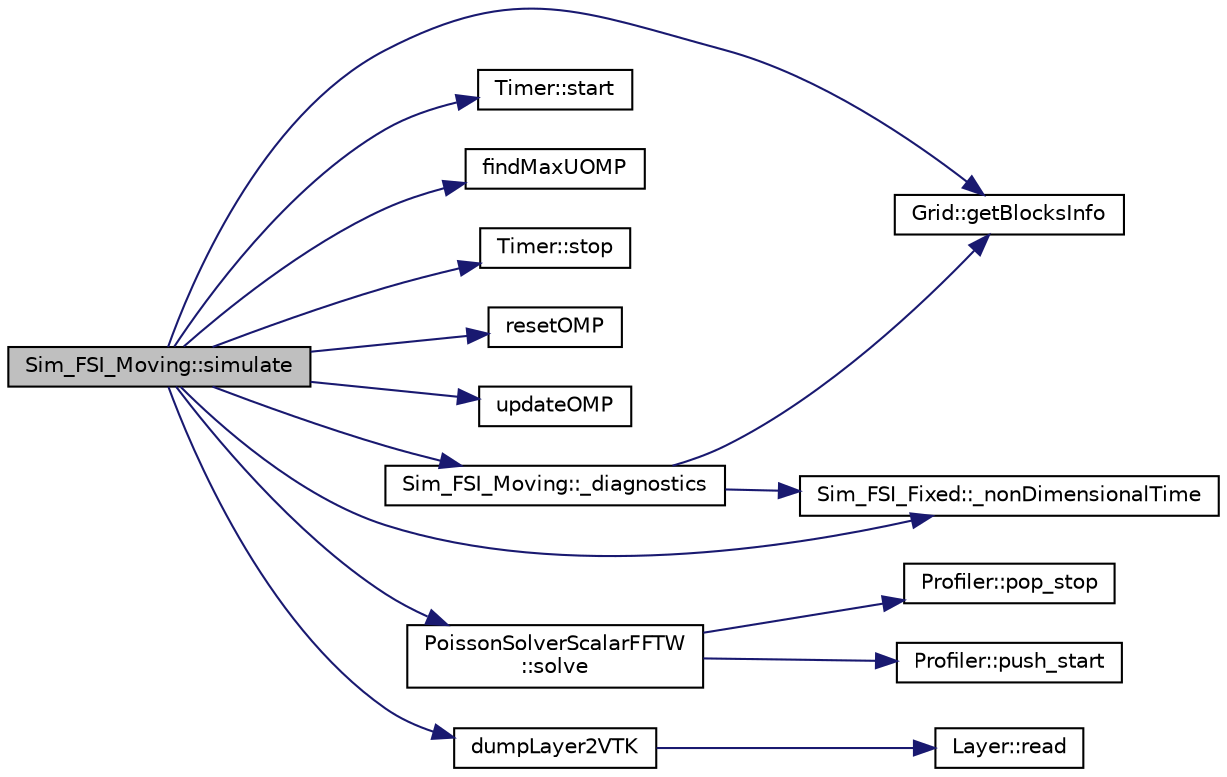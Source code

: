 digraph "Sim_FSI_Moving::simulate"
{
  edge [fontname="Helvetica",fontsize="10",labelfontname="Helvetica",labelfontsize="10"];
  node [fontname="Helvetica",fontsize="10",shape=record];
  rankdir="LR";
  Node1 [label="Sim_FSI_Moving::simulate",height=0.2,width=0.4,color="black", fillcolor="grey75", style="filled", fontcolor="black"];
  Node1 -> Node2 [color="midnightblue",fontsize="10",style="solid",fontname="Helvetica"];
  Node2 [label="Grid::getBlocksInfo",height=0.2,width=0.4,color="black", fillcolor="white", style="filled",URL="$class_grid.html#a39aa8cb7fad1abcfe40fdd77d9b72d8a"];
  Node1 -> Node3 [color="midnightblue",fontsize="10",style="solid",fontname="Helvetica"];
  Node3 [label="Timer::start",height=0.2,width=0.4,color="black", fillcolor="white", style="filled",URL="$class_timer.html#a3a8b5272198d029779dc9302a54305a8"];
  Node1 -> Node4 [color="midnightblue",fontsize="10",style="solid",fontname="Helvetica"];
  Node4 [label="findMaxUOMP",height=0.2,width=0.4,color="black", fillcolor="white", style="filled",URL="$_process_operators_o_m_p_8cpp.html#a724263ca8e97a359a03a82350dce88a1"];
  Node1 -> Node5 [color="midnightblue",fontsize="10",style="solid",fontname="Helvetica"];
  Node5 [label="Timer::stop",height=0.2,width=0.4,color="black", fillcolor="white", style="filled",URL="$class_timer.html#a988f79aa183d9d5473c13106f5babe48"];
  Node1 -> Node6 [color="midnightblue",fontsize="10",style="solid",fontname="Helvetica"];
  Node6 [label="resetOMP",height=0.2,width=0.4,color="black", fillcolor="white", style="filled",URL="$_process_operators_o_m_p_8cpp.html#a63d7c344f5859f1e61aa5bb5f24642e0"];
  Node1 -> Node7 [color="midnightblue",fontsize="10",style="solid",fontname="Helvetica"];
  Node7 [label="updateOMP",height=0.2,width=0.4,color="black", fillcolor="white", style="filled",URL="$_process_operators_o_m_p_8cpp.html#ae041e454de4e5baf48e022ff1184073b"];
  Node1 -> Node8 [color="midnightblue",fontsize="10",style="solid",fontname="Helvetica"];
  Node8 [label="PoissonSolverScalarFFTW\l::solve",height=0.2,width=0.4,color="black", fillcolor="white", style="filled",URL="$class_poisson_solver_scalar_f_f_t_w.html#a888b94b2f63f4c95c70da076b30fb31c"];
  Node8 -> Node9 [color="midnightblue",fontsize="10",style="solid",fontname="Helvetica"];
  Node9 [label="Profiler::push_start",height=0.2,width=0.4,color="black", fillcolor="white", style="filled",URL="$class_profiler.html#aad319c9a5c095ccce87c4e9f90c4dd15"];
  Node8 -> Node10 [color="midnightblue",fontsize="10",style="solid",fontname="Helvetica"];
  Node10 [label="Profiler::pop_stop",height=0.2,width=0.4,color="black", fillcolor="white", style="filled",URL="$class_profiler.html#aed892ccd9527b4bf54af37621e1c913d"];
  Node1 -> Node11 [color="midnightblue",fontsize="10",style="solid",fontname="Helvetica"];
  Node11 [label="Sim_FSI_Moving::_diagnostics",height=0.2,width=0.4,color="black", fillcolor="white", style="filled",URL="$class_sim___f_s_i___moving.html#aa858863674a7bffcdbaddb3aadd2f68d"];
  Node11 -> Node2 [color="midnightblue",fontsize="10",style="solid",fontname="Helvetica"];
  Node11 -> Node12 [color="midnightblue",fontsize="10",style="solid",fontname="Helvetica"];
  Node12 [label="Sim_FSI_Fixed::_nonDimensionalTime",height=0.2,width=0.4,color="black", fillcolor="white", style="filled",URL="$class_sim___f_s_i___fixed.html#ab432f7aa27b4c3a2fbbf15a955dcd700"];
  Node1 -> Node13 [color="midnightblue",fontsize="10",style="solid",fontname="Helvetica"];
  Node13 [label="dumpLayer2VTK",height=0.2,width=0.4,color="black", fillcolor="white", style="filled",URL="$_layer_to_v_t_k_8h.html#a6314c62d1ec7df0a19b9146febeee80a"];
  Node13 -> Node14 [color="midnightblue",fontsize="10",style="solid",fontname="Helvetica"];
  Node14 [label="Layer::read",height=0.2,width=0.4,color="black", fillcolor="white", style="filled",URL="$struct_layer.html#aa31dc4e4f31fe67d08ca47c52fd3f16e"];
  Node1 -> Node12 [color="midnightblue",fontsize="10",style="solid",fontname="Helvetica"];
}
